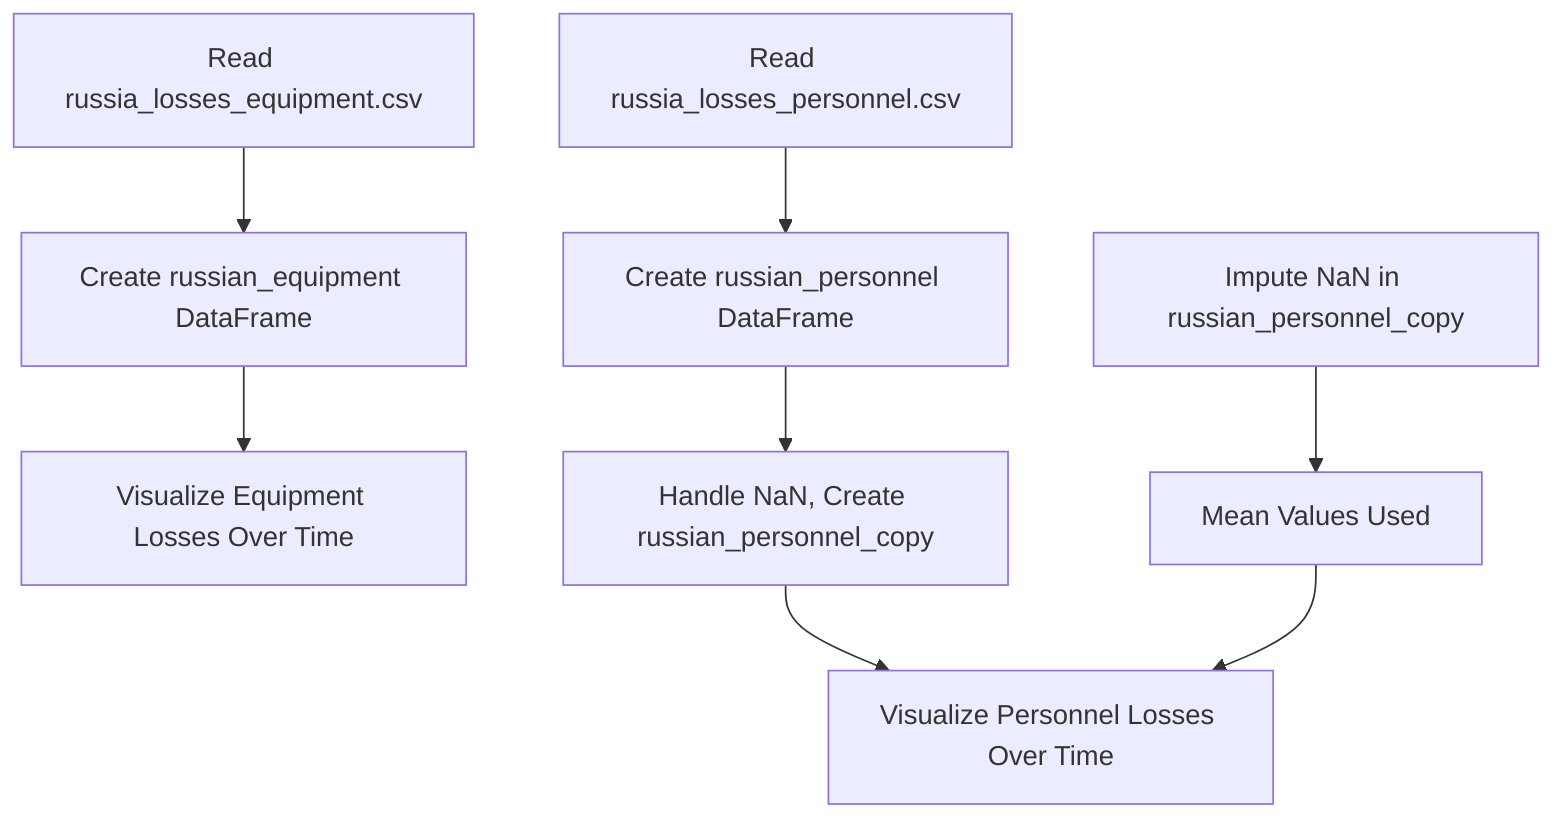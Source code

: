 graph TD;
    A["Read russia_losses_equipment.csv"] --> B["Create russian_equipment DataFrame"];
    A1["Read russia_losses_personnel.csv"] --> B1["Create russian_personnel DataFrame"];
    B --> C["Visualize Equipment Losses Over Time"];
    B1 --> C1["Handle NaN, Create russian_personnel_copy"];
    C1 --> D["Visualize Personnel Losses Over Time"];
    E["Impute NaN in russian_personnel_copy"] --> F["Mean Values Used"];
    F --> D;